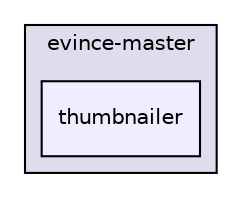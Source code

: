 digraph "evince-master/thumbnailer" {
  compound=true
  node [ fontsize="10", fontname="Helvetica"];
  edge [ labelfontsize="10", labelfontname="Helvetica"];
  subgraph clusterdir_3280676015dea8927551146fc343f431 {
    graph [ bgcolor="#ddddee", pencolor="black", label="evince-master" fontname="Helvetica", fontsize="10", URL="dir_3280676015dea8927551146fc343f431.html"]
  dir_7ec16c17d8d415e842eab6a6c267dc07 [shape=box, label="thumbnailer", style="filled", fillcolor="#eeeeff", pencolor="black", URL="dir_7ec16c17d8d415e842eab6a6c267dc07.html"];
  }
}
